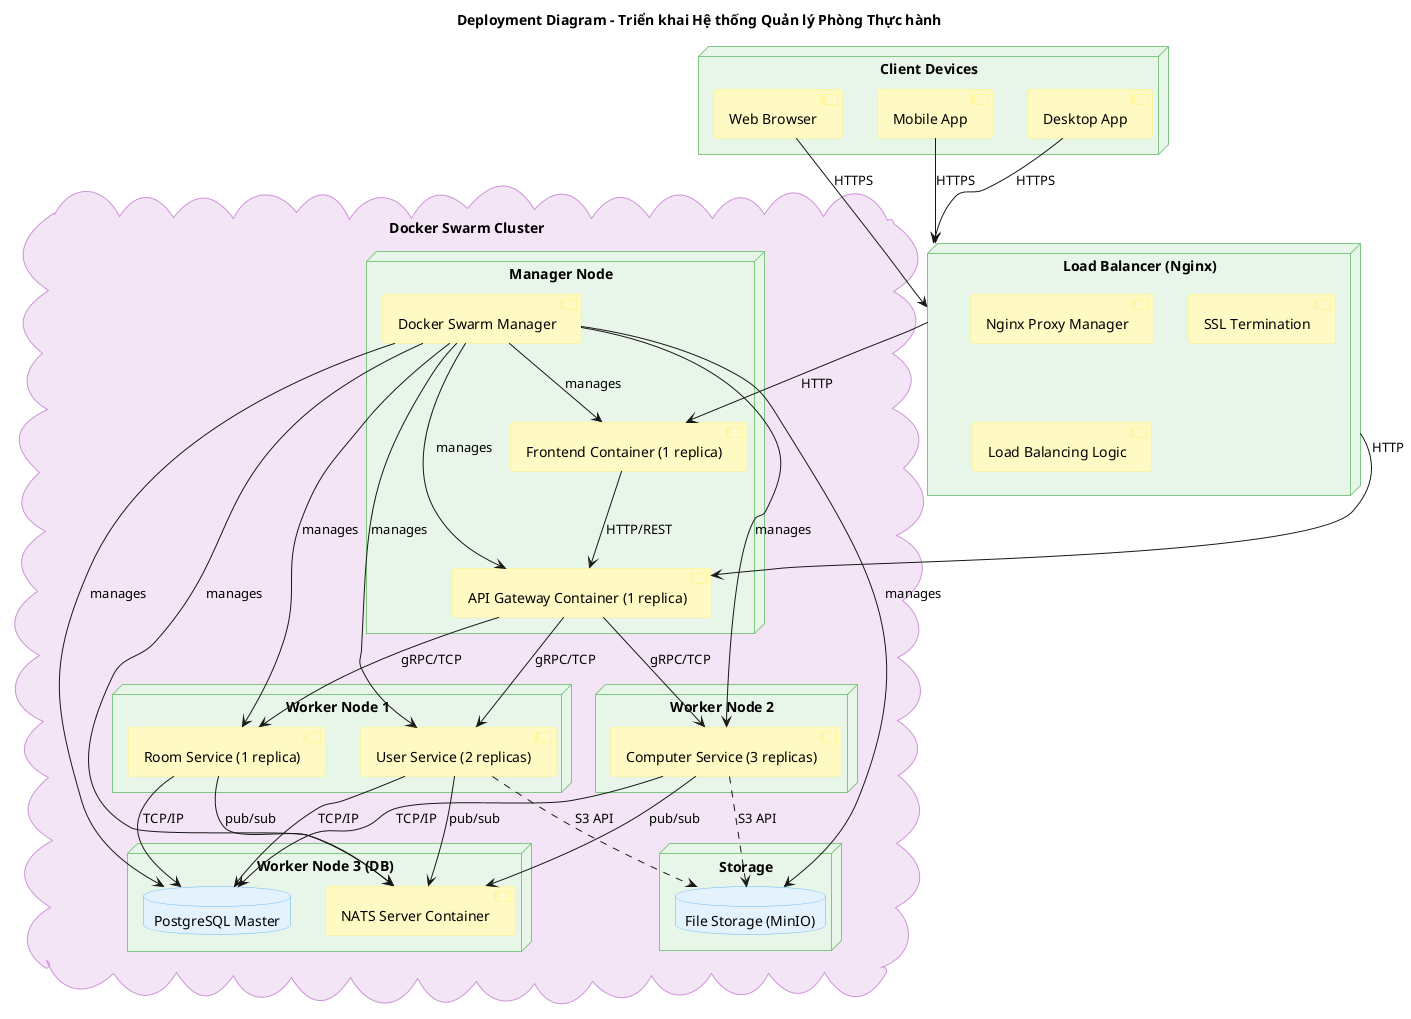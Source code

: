 @startuml production-deployment
title Deployment Diagram - Triển khai Hệ thống Quản lý Phòng Thực hành

skinparam node {
  backgroundColor #E8F5E9
  borderColor #81C784
}

skinparam database {
  backgroundColor #E3F2FD
  borderColor #64B5F6
}

skinparam component {
  backgroundColor #FFF9C4
  borderColor #FFF176
}

skinparam cloud {
  backgroundColor #F3E5F5
  borderColor #CE93D8
}

node "Client Devices" {
  [Web Browser] as WebBrowser
  component [Mobile App] as MobileApp
  [Desktop App] as DesktopApp
}

node "Load Balancer (Nginx)" as LoadBalancer {
  component [Nginx Proxy Manager] as NginxProxy
  component [SSL Termination] as SSL
  component [Load Balancing Logic] as LBLogic
}

cloud "Docker Swarm Cluster" {
  node "Manager Node" {
    component [Docker Swarm Manager] as SwarmManager
    component [Frontend Container (1 replica)] as Frontend
    component [API Gateway Container (1 replica)] as APIGateway
  }
  
  node "Worker Node 1" {
    component [User Service (2 replicas)] as UserService
    component [Room Service (1 replica)] as RoomService
  }
  
  node "Worker Node 2" {
    component [Computer Service (3 replicas)] as ComputerService
  }
  
  node "Worker Node 3 (DB)" {
    component [NATS Server Container] as NATS
    database "PostgreSQL Master" as DBMaster
  }
  
  node "Storage" {
    database "File Storage (MinIO)" as FileStorage
  }
}

WebBrowser --> LoadBalancer : HTTPS
MobileApp --> LoadBalancer : HTTPS
DesktopApp --> LoadBalancer : HTTPS

LoadBalancer --> Frontend : HTTP
LoadBalancer --> APIGateway : HTTP

Frontend --> APIGateway : HTTP/REST

APIGateway --> UserService : gRPC/TCP
APIGateway --> RoomService : gRPC/TCP
APIGateway --> ComputerService : gRPC/TCP

UserService --> NATS : pub/sub
RoomService --> NATS : pub/sub
ComputerService --> NATS : pub/sub

UserService --> DBMaster : TCP/IP
RoomService --> DBMaster : TCP/IP
ComputerService --> DBMaster : TCP/IP

UserService ..> FileStorage : S3 API
ComputerService ..> FileStorage : S3 API

SwarmManager --> Frontend : manages
SwarmManager --> APIGateway : manages
SwarmManager --> UserService : manages
SwarmManager --> RoomService : manages
SwarmManager --> ComputerService : manages
SwarmManager --> NATS : manages
SwarmManager --> DBMaster : manages
SwarmManager --> FileStorage : manages

@enduml
